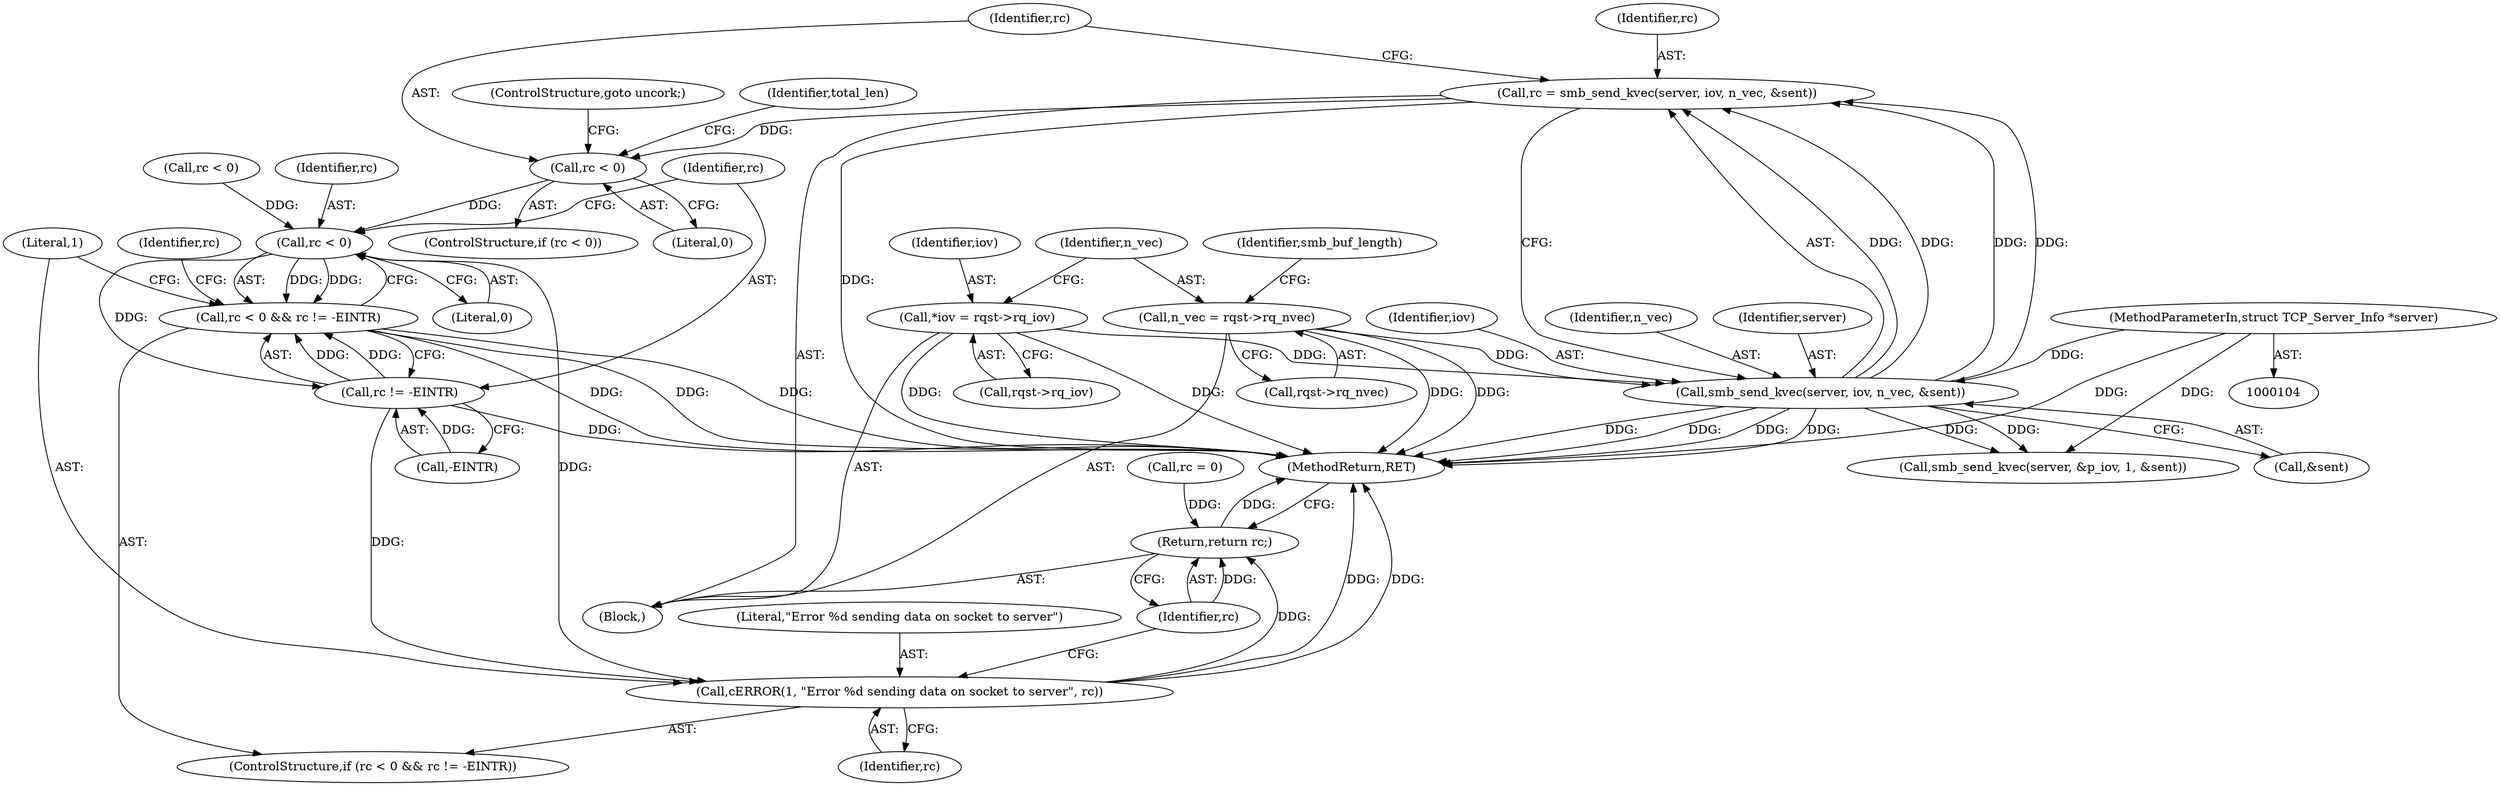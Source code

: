 digraph "0_linux_ea702b80e0bbb2448e201472127288beb82ca2fe_0@API" {
"1000178" [label="(Call,rc = smb_send_kvec(server, iov, n_vec, &sent))"];
"1000180" [label="(Call,smb_send_kvec(server, iov, n_vec, &sent))"];
"1000105" [label="(MethodParameterIn,struct TCP_Server_Info *server)"];
"1000110" [label="(Call,*iov = rqst->rq_iov)"];
"1000116" [label="(Call,n_vec = rqst->rq_nvec)"];
"1000187" [label="(Call,rc < 0)"];
"1000274" [label="(Call,rc < 0)"];
"1000273" [label="(Call,rc < 0 && rc != -EINTR)"];
"1000277" [label="(Call,rc != -EINTR)"];
"1000281" [label="(Call,cERROR(1, \"Error %d sending data on socket to server\", rc))"];
"1000289" [label="(Return,return rc;)"];
"1000278" [label="(Identifier,rc)"];
"1000182" [label="(Identifier,iov)"];
"1000279" [label="(Call,-EINTR)"];
"1000188" [label="(Identifier,rc)"];
"1000287" [label="(Identifier,rc)"];
"1000281" [label="(Call,cERROR(1, \"Error %d sending data on socket to server\", rc))"];
"1000186" [label="(ControlStructure,if (rc < 0))"];
"1000273" [label="(Call,rc < 0 && rc != -EINTR)"];
"1000291" [label="(MethodReturn,RET)"];
"1000180" [label="(Call,smb_send_kvec(server, iov, n_vec, &sent))"];
"1000284" [label="(Identifier,rc)"];
"1000111" [label="(Identifier,iov)"];
"1000117" [label="(Identifier,n_vec)"];
"1000277" [label="(Call,rc != -EINTR)"];
"1000110" [label="(Call,*iov = rqst->rq_iov)"];
"1000189" [label="(Literal,0)"];
"1000286" [label="(Call,rc = 0)"];
"1000184" [label="(Call,&sent)"];
"1000190" [label="(ControlStructure,goto uncork;)"];
"1000118" [label="(Call,rqst->rq_nvec)"];
"1000290" [label="(Identifier,rc)"];
"1000214" [label="(Call,smb_send_kvec(server, &p_iov, 1, &sent))"];
"1000289" [label="(Return,return rc;)"];
"1000183" [label="(Identifier,n_vec)"];
"1000178" [label="(Call,rc = smb_send_kvec(server, iov, n_vec, &sent))"];
"1000107" [label="(Block,)"];
"1000187" [label="(Call,rc < 0)"];
"1000112" [label="(Call,rqst->rq_iov)"];
"1000228" [label="(Call,rc < 0)"];
"1000275" [label="(Identifier,rc)"];
"1000282" [label="(Literal,1)"];
"1000116" [label="(Call,n_vec = rqst->rq_nvec)"];
"1000272" [label="(ControlStructure,if (rc < 0 && rc != -EINTR))"];
"1000179" [label="(Identifier,rc)"];
"1000283" [label="(Literal,\"Error %d sending data on socket to server\")"];
"1000274" [label="(Call,rc < 0)"];
"1000192" [label="(Identifier,total_len)"];
"1000276" [label="(Literal,0)"];
"1000105" [label="(MethodParameterIn,struct TCP_Server_Info *server)"];
"1000123" [label="(Identifier,smb_buf_length)"];
"1000181" [label="(Identifier,server)"];
"1000178" -> "1000107"  [label="AST: "];
"1000178" -> "1000180"  [label="CFG: "];
"1000179" -> "1000178"  [label="AST: "];
"1000180" -> "1000178"  [label="AST: "];
"1000188" -> "1000178"  [label="CFG: "];
"1000178" -> "1000291"  [label="DDG: "];
"1000180" -> "1000178"  [label="DDG: "];
"1000180" -> "1000178"  [label="DDG: "];
"1000180" -> "1000178"  [label="DDG: "];
"1000180" -> "1000178"  [label="DDG: "];
"1000178" -> "1000187"  [label="DDG: "];
"1000180" -> "1000184"  [label="CFG: "];
"1000181" -> "1000180"  [label="AST: "];
"1000182" -> "1000180"  [label="AST: "];
"1000183" -> "1000180"  [label="AST: "];
"1000184" -> "1000180"  [label="AST: "];
"1000180" -> "1000291"  [label="DDG: "];
"1000180" -> "1000291"  [label="DDG: "];
"1000180" -> "1000291"  [label="DDG: "];
"1000180" -> "1000291"  [label="DDG: "];
"1000105" -> "1000180"  [label="DDG: "];
"1000110" -> "1000180"  [label="DDG: "];
"1000116" -> "1000180"  [label="DDG: "];
"1000180" -> "1000214"  [label="DDG: "];
"1000180" -> "1000214"  [label="DDG: "];
"1000105" -> "1000104"  [label="AST: "];
"1000105" -> "1000291"  [label="DDG: "];
"1000105" -> "1000214"  [label="DDG: "];
"1000110" -> "1000107"  [label="AST: "];
"1000110" -> "1000112"  [label="CFG: "];
"1000111" -> "1000110"  [label="AST: "];
"1000112" -> "1000110"  [label="AST: "];
"1000117" -> "1000110"  [label="CFG: "];
"1000110" -> "1000291"  [label="DDG: "];
"1000110" -> "1000291"  [label="DDG: "];
"1000116" -> "1000107"  [label="AST: "];
"1000116" -> "1000118"  [label="CFG: "];
"1000117" -> "1000116"  [label="AST: "];
"1000118" -> "1000116"  [label="AST: "];
"1000123" -> "1000116"  [label="CFG: "];
"1000116" -> "1000291"  [label="DDG: "];
"1000116" -> "1000291"  [label="DDG: "];
"1000187" -> "1000186"  [label="AST: "];
"1000187" -> "1000189"  [label="CFG: "];
"1000188" -> "1000187"  [label="AST: "];
"1000189" -> "1000187"  [label="AST: "];
"1000190" -> "1000187"  [label="CFG: "];
"1000192" -> "1000187"  [label="CFG: "];
"1000187" -> "1000274"  [label="DDG: "];
"1000274" -> "1000273"  [label="AST: "];
"1000274" -> "1000276"  [label="CFG: "];
"1000275" -> "1000274"  [label="AST: "];
"1000276" -> "1000274"  [label="AST: "];
"1000278" -> "1000274"  [label="CFG: "];
"1000273" -> "1000274"  [label="CFG: "];
"1000274" -> "1000273"  [label="DDG: "];
"1000274" -> "1000273"  [label="DDG: "];
"1000228" -> "1000274"  [label="DDG: "];
"1000274" -> "1000277"  [label="DDG: "];
"1000274" -> "1000281"  [label="DDG: "];
"1000273" -> "1000272"  [label="AST: "];
"1000273" -> "1000277"  [label="CFG: "];
"1000277" -> "1000273"  [label="AST: "];
"1000282" -> "1000273"  [label="CFG: "];
"1000287" -> "1000273"  [label="CFG: "];
"1000273" -> "1000291"  [label="DDG: "];
"1000273" -> "1000291"  [label="DDG: "];
"1000273" -> "1000291"  [label="DDG: "];
"1000277" -> "1000273"  [label="DDG: "];
"1000277" -> "1000273"  [label="DDG: "];
"1000277" -> "1000279"  [label="CFG: "];
"1000278" -> "1000277"  [label="AST: "];
"1000279" -> "1000277"  [label="AST: "];
"1000277" -> "1000291"  [label="DDG: "];
"1000279" -> "1000277"  [label="DDG: "];
"1000277" -> "1000281"  [label="DDG: "];
"1000281" -> "1000272"  [label="AST: "];
"1000281" -> "1000284"  [label="CFG: "];
"1000282" -> "1000281"  [label="AST: "];
"1000283" -> "1000281"  [label="AST: "];
"1000284" -> "1000281"  [label="AST: "];
"1000290" -> "1000281"  [label="CFG: "];
"1000281" -> "1000291"  [label="DDG: "];
"1000281" -> "1000291"  [label="DDG: "];
"1000281" -> "1000289"  [label="DDG: "];
"1000289" -> "1000107"  [label="AST: "];
"1000289" -> "1000290"  [label="CFG: "];
"1000290" -> "1000289"  [label="AST: "];
"1000291" -> "1000289"  [label="CFG: "];
"1000289" -> "1000291"  [label="DDG: "];
"1000290" -> "1000289"  [label="DDG: "];
"1000286" -> "1000289"  [label="DDG: "];
}
